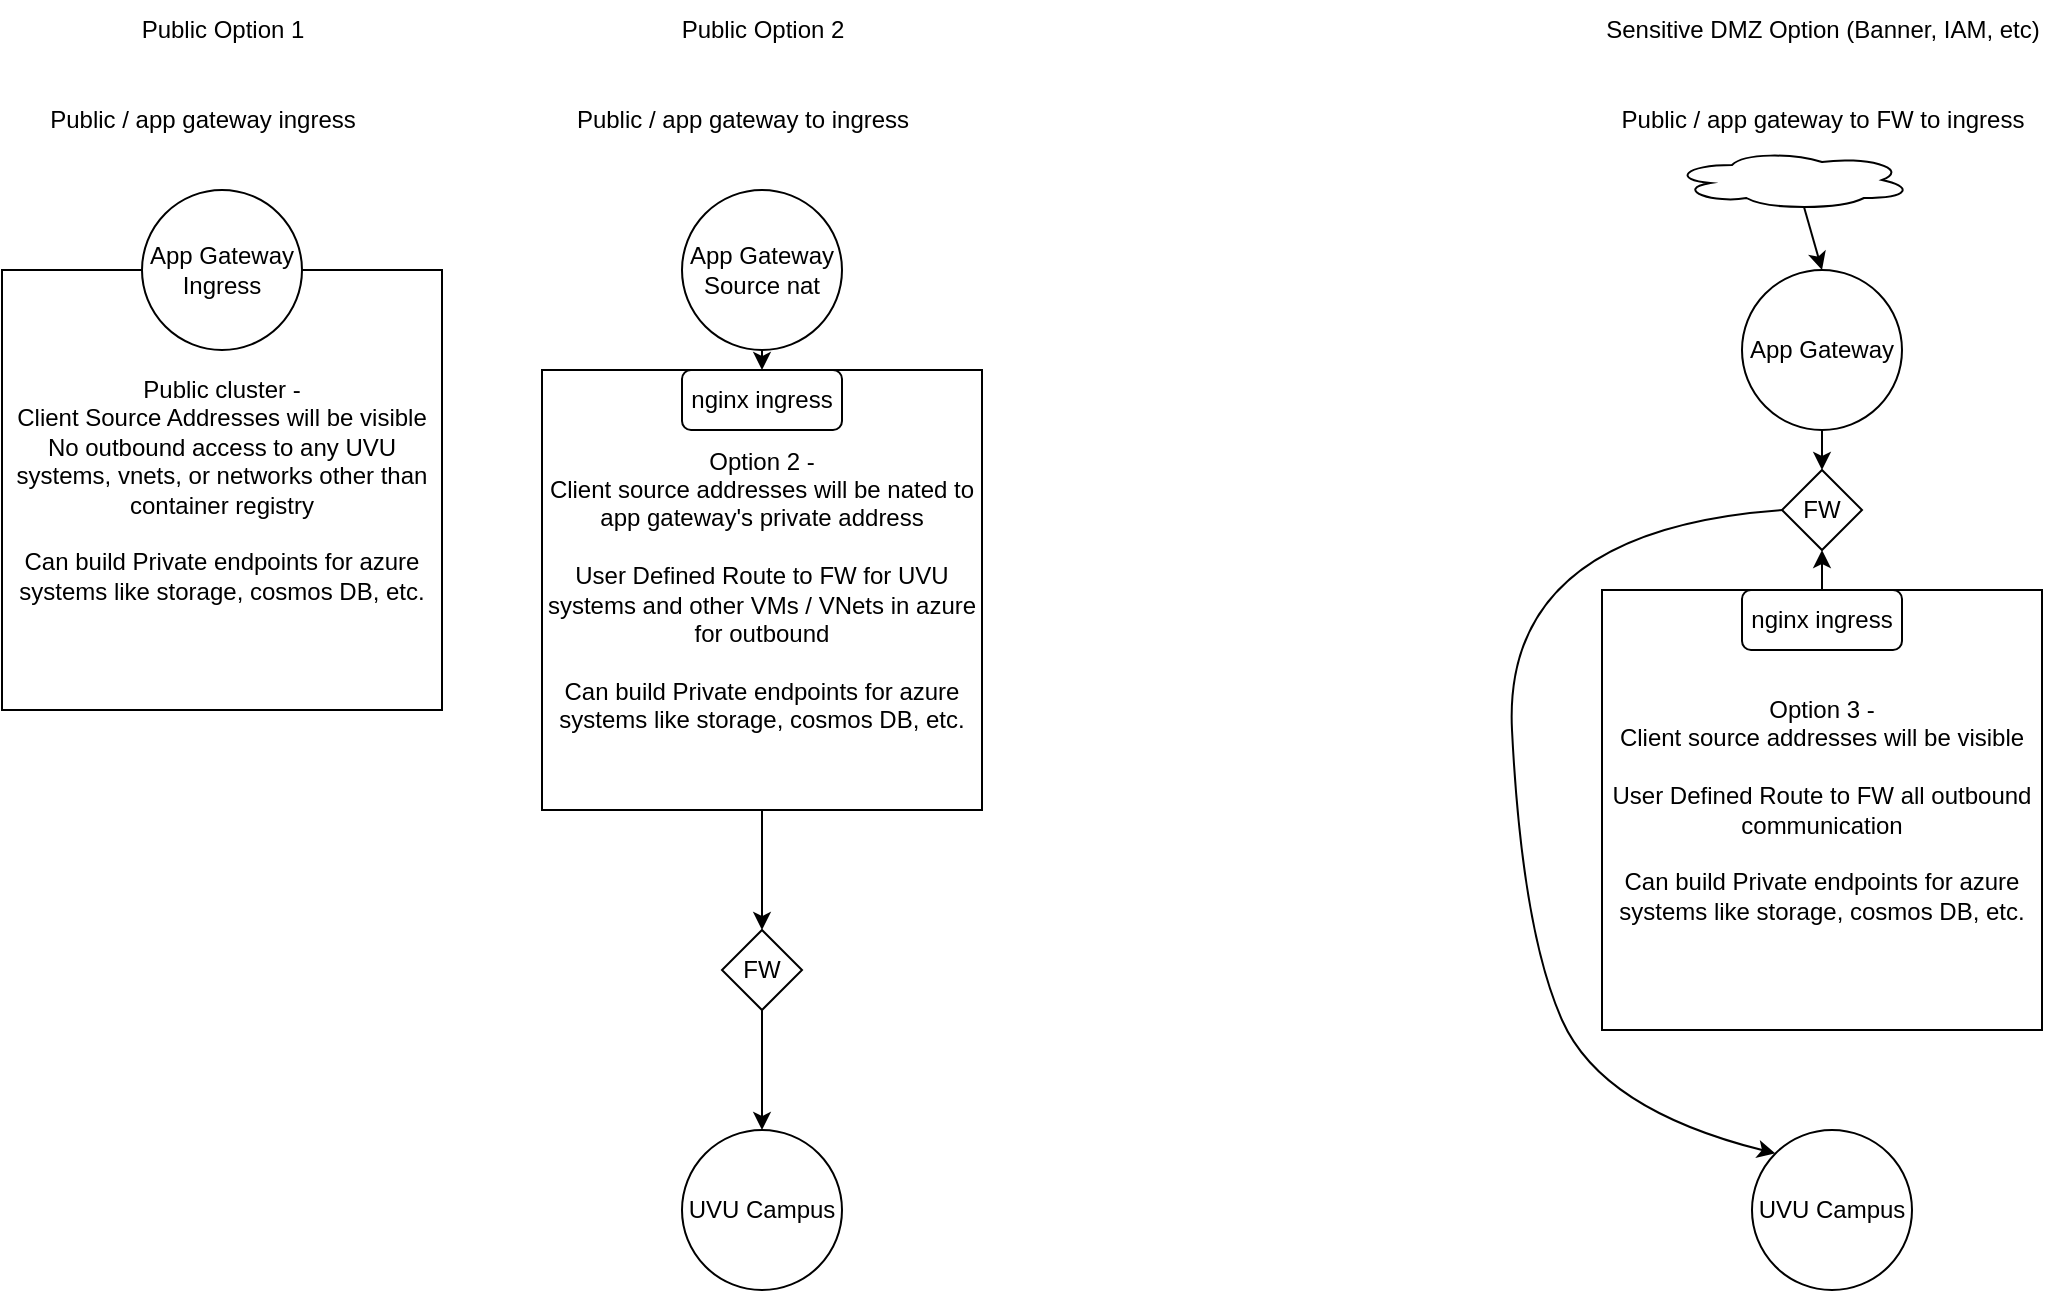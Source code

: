 <mxfile version="20.2.7" type="github">
  <diagram id="M14Bi0SPeSwC654nAqJp" name="Page-1">
    <mxGraphModel dx="1306" dy="1070" grid="1" gridSize="10" guides="1" tooltips="1" connect="1" arrows="1" fold="1" page="1" pageScale="1" pageWidth="1100" pageHeight="850" math="0" shadow="0">
      <root>
        <mxCell id="0" />
        <mxCell id="1" parent="0" />
        <mxCell id="JBE3XxUc7-_DPygx-jZd-1" value="Public cluster -&lt;br&gt;Client Source Addresses will be visible&lt;br&gt;No outbound access to any UVU systems, vnets, or networks other than container registry&lt;br&gt;&lt;br&gt;Can build Private endpoints for azure systems like storage, cosmos DB, etc." style="whiteSpace=wrap;html=1;aspect=fixed;" vertex="1" parent="1">
          <mxGeometry x="50" y="140" width="220" height="220" as="geometry" />
        </mxCell>
        <mxCell id="JBE3XxUc7-_DPygx-jZd-2" value="App Gateway&lt;br&gt;Ingress" style="ellipse;whiteSpace=wrap;html=1;aspect=fixed;" vertex="1" parent="1">
          <mxGeometry x="120" y="100" width="80" height="80" as="geometry" />
        </mxCell>
        <mxCell id="JBE3XxUc7-_DPygx-jZd-4" value="Option 2 -&lt;br&gt;Client source addresses will be nated to app gateway&#39;s private address&lt;br&gt;&lt;br&gt;User Defined Route to FW for UVU systems and other VMs / VNets in azure for outbound&lt;br&gt;&lt;br&gt;Can build Private endpoints for azure systems like storage, cosmos DB, etc." style="whiteSpace=wrap;html=1;aspect=fixed;" vertex="1" parent="1">
          <mxGeometry x="320" y="190" width="220" height="220" as="geometry" />
        </mxCell>
        <mxCell id="JBE3XxUc7-_DPygx-jZd-5" value="App Gateway&lt;br&gt;Source nat" style="ellipse;whiteSpace=wrap;html=1;aspect=fixed;" vertex="1" parent="1">
          <mxGeometry x="390" y="100" width="80" height="80" as="geometry" />
        </mxCell>
        <mxCell id="JBE3XxUc7-_DPygx-jZd-6" value="nginx ingress" style="rounded=1;whiteSpace=wrap;html=1;" vertex="1" parent="1">
          <mxGeometry x="390" y="190" width="80" height="30" as="geometry" />
        </mxCell>
        <mxCell id="JBE3XxUc7-_DPygx-jZd-7" value="Public / app gateway ingress" style="text;html=1;align=center;verticalAlign=middle;resizable=0;points=[];autosize=1;strokeColor=none;fillColor=none;" vertex="1" parent="1">
          <mxGeometry x="60" y="50" width="180" height="30" as="geometry" />
        </mxCell>
        <mxCell id="JBE3XxUc7-_DPygx-jZd-8" value="Public / app gateway to ingress" style="text;html=1;align=center;verticalAlign=middle;resizable=0;points=[];autosize=1;strokeColor=none;fillColor=none;" vertex="1" parent="1">
          <mxGeometry x="325" y="50" width="190" height="30" as="geometry" />
        </mxCell>
        <mxCell id="JBE3XxUc7-_DPygx-jZd-10" value="FW" style="rhombus;whiteSpace=wrap;html=1;" vertex="1" parent="1">
          <mxGeometry x="410" y="470" width="40" height="40" as="geometry" />
        </mxCell>
        <mxCell id="JBE3XxUc7-_DPygx-jZd-11" value="" style="endArrow=classic;html=1;rounded=0;exitX=0.5;exitY=1;exitDx=0;exitDy=0;entryX=0.5;entryY=0;entryDx=0;entryDy=0;" edge="1" parent="1" source="JBE3XxUc7-_DPygx-jZd-4" target="JBE3XxUc7-_DPygx-jZd-10">
          <mxGeometry width="50" height="50" relative="1" as="geometry">
            <mxPoint x="190" y="500" as="sourcePoint" />
            <mxPoint x="240" y="450" as="targetPoint" />
          </mxGeometry>
        </mxCell>
        <mxCell id="JBE3XxUc7-_DPygx-jZd-12" value="UVU Campus" style="ellipse;whiteSpace=wrap;html=1;aspect=fixed;" vertex="1" parent="1">
          <mxGeometry x="390" y="570" width="80" height="80" as="geometry" />
        </mxCell>
        <mxCell id="JBE3XxUc7-_DPygx-jZd-13" value="" style="endArrow=classic;html=1;rounded=0;exitX=0.5;exitY=1;exitDx=0;exitDy=0;entryX=0.5;entryY=0;entryDx=0;entryDy=0;" edge="1" parent="1" target="JBE3XxUc7-_DPygx-jZd-12">
          <mxGeometry width="50" height="50" relative="1" as="geometry">
            <mxPoint x="430" y="510" as="sourcePoint" />
            <mxPoint x="250" y="560" as="targetPoint" />
          </mxGeometry>
        </mxCell>
        <mxCell id="JBE3XxUc7-_DPygx-jZd-14" value="Option 3 -&lt;br&gt;Client source addresses will be visible&lt;br&gt;&lt;br&gt;User Defined Route to FW all outbound communication&lt;br&gt;&lt;br&gt;Can build Private endpoints for azure systems like storage, cosmos DB, etc." style="whiteSpace=wrap;html=1;aspect=fixed;" vertex="1" parent="1">
          <mxGeometry x="850" y="300" width="220" height="220" as="geometry" />
        </mxCell>
        <mxCell id="JBE3XxUc7-_DPygx-jZd-16" value="nginx ingress" style="rounded=1;whiteSpace=wrap;html=1;" vertex="1" parent="1">
          <mxGeometry x="920" y="300" width="80" height="30" as="geometry" />
        </mxCell>
        <mxCell id="JBE3XxUc7-_DPygx-jZd-17" value="Public / app gateway to FW to ingress" style="text;html=1;align=center;verticalAlign=middle;resizable=0;points=[];autosize=1;strokeColor=none;fillColor=none;" vertex="1" parent="1">
          <mxGeometry x="850" y="50" width="220" height="30" as="geometry" />
        </mxCell>
        <mxCell id="JBE3XxUc7-_DPygx-jZd-19" value="FW" style="rhombus;whiteSpace=wrap;html=1;" vertex="1" parent="1">
          <mxGeometry x="940" y="240" width="40" height="40" as="geometry" />
        </mxCell>
        <mxCell id="JBE3XxUc7-_DPygx-jZd-23" value="" style="ellipse;shape=cloud;whiteSpace=wrap;html=1;" vertex="1" parent="1">
          <mxGeometry x="885" y="80" width="120" height="30" as="geometry" />
        </mxCell>
        <mxCell id="JBE3XxUc7-_DPygx-jZd-27" value="" style="endArrow=classic;html=1;rounded=0;exitX=0.5;exitY=0;exitDx=0;exitDy=0;" edge="1" parent="1" source="JBE3XxUc7-_DPygx-jZd-14" target="JBE3XxUc7-_DPygx-jZd-19">
          <mxGeometry width="50" height="50" relative="1" as="geometry">
            <mxPoint x="780" y="690" as="sourcePoint" />
            <mxPoint x="830" y="640" as="targetPoint" />
          </mxGeometry>
        </mxCell>
        <mxCell id="JBE3XxUc7-_DPygx-jZd-28" value="UVU Campus" style="ellipse;whiteSpace=wrap;html=1;aspect=fixed;" vertex="1" parent="1">
          <mxGeometry x="925" y="570" width="80" height="80" as="geometry" />
        </mxCell>
        <mxCell id="JBE3XxUc7-_DPygx-jZd-29" value="" style="endArrow=classic;html=1;exitX=0;exitY=0.5;exitDx=0;exitDy=0;entryX=0;entryY=0;entryDx=0;entryDy=0;curved=1;" edge="1" parent="1" source="JBE3XxUc7-_DPygx-jZd-19" target="JBE3XxUc7-_DPygx-jZd-28">
          <mxGeometry width="50" height="50" relative="1" as="geometry">
            <mxPoint x="830" y="620" as="sourcePoint" />
            <mxPoint x="880" y="570" as="targetPoint" />
            <Array as="points">
              <mxPoint x="800" y="270" />
              <mxPoint x="810" y="470" />
              <mxPoint x="850" y="560" />
            </Array>
          </mxGeometry>
        </mxCell>
        <mxCell id="JBE3XxUc7-_DPygx-jZd-31" value="App Gateway" style="ellipse;whiteSpace=wrap;html=1;aspect=fixed;" vertex="1" parent="1">
          <mxGeometry x="920" y="140" width="80" height="80" as="geometry" />
        </mxCell>
        <mxCell id="JBE3XxUc7-_DPygx-jZd-32" value="" style="endArrow=classic;html=1;curved=1;exitX=0.5;exitY=1;exitDx=0;exitDy=0;entryX=0.5;entryY=0;entryDx=0;entryDy=0;" edge="1" parent="1" source="JBE3XxUc7-_DPygx-jZd-31" target="JBE3XxUc7-_DPygx-jZd-19">
          <mxGeometry width="50" height="50" relative="1" as="geometry">
            <mxPoint x="730" y="790" as="sourcePoint" />
            <mxPoint x="960" y="230" as="targetPoint" />
          </mxGeometry>
        </mxCell>
        <mxCell id="JBE3XxUc7-_DPygx-jZd-33" value="" style="endArrow=classic;html=1;curved=1;exitX=0.55;exitY=0.95;exitDx=0;exitDy=0;exitPerimeter=0;entryX=0.5;entryY=0;entryDx=0;entryDy=0;" edge="1" parent="1" source="JBE3XxUc7-_DPygx-jZd-23" target="JBE3XxUc7-_DPygx-jZd-31">
          <mxGeometry width="50" height="50" relative="1" as="geometry">
            <mxPoint x="340" y="540" as="sourcePoint" />
            <mxPoint x="390" y="490" as="targetPoint" />
          </mxGeometry>
        </mxCell>
        <mxCell id="JBE3XxUc7-_DPygx-jZd-34" value="Public Option 1" style="text;html=1;align=center;verticalAlign=middle;resizable=0;points=[];autosize=1;strokeColor=none;fillColor=none;" vertex="1" parent="1">
          <mxGeometry x="110" y="5" width="100" height="30" as="geometry" />
        </mxCell>
        <mxCell id="JBE3XxUc7-_DPygx-jZd-35" value="Public Option 2" style="text;html=1;align=center;verticalAlign=middle;resizable=0;points=[];autosize=1;strokeColor=none;fillColor=none;" vertex="1" parent="1">
          <mxGeometry x="380" y="5" width="100" height="30" as="geometry" />
        </mxCell>
        <mxCell id="JBE3XxUc7-_DPygx-jZd-36" value="Sensitive DMZ Option (Banner, IAM, etc)" style="text;html=1;align=center;verticalAlign=middle;resizable=0;points=[];autosize=1;strokeColor=none;fillColor=none;" vertex="1" parent="1">
          <mxGeometry x="840" y="5" width="240" height="30" as="geometry" />
        </mxCell>
        <mxCell id="JBE3XxUc7-_DPygx-jZd-50" value="" style="endArrow=classic;html=1;curved=1;exitX=0.5;exitY=1;exitDx=0;exitDy=0;entryX=0.5;entryY=0;entryDx=0;entryDy=0;" edge="1" parent="1" source="JBE3XxUc7-_DPygx-jZd-5" target="JBE3XxUc7-_DPygx-jZd-6">
          <mxGeometry width="50" height="50" relative="1" as="geometry">
            <mxPoint x="190" y="670" as="sourcePoint" />
            <mxPoint x="240" y="620" as="targetPoint" />
          </mxGeometry>
        </mxCell>
      </root>
    </mxGraphModel>
  </diagram>
</mxfile>
